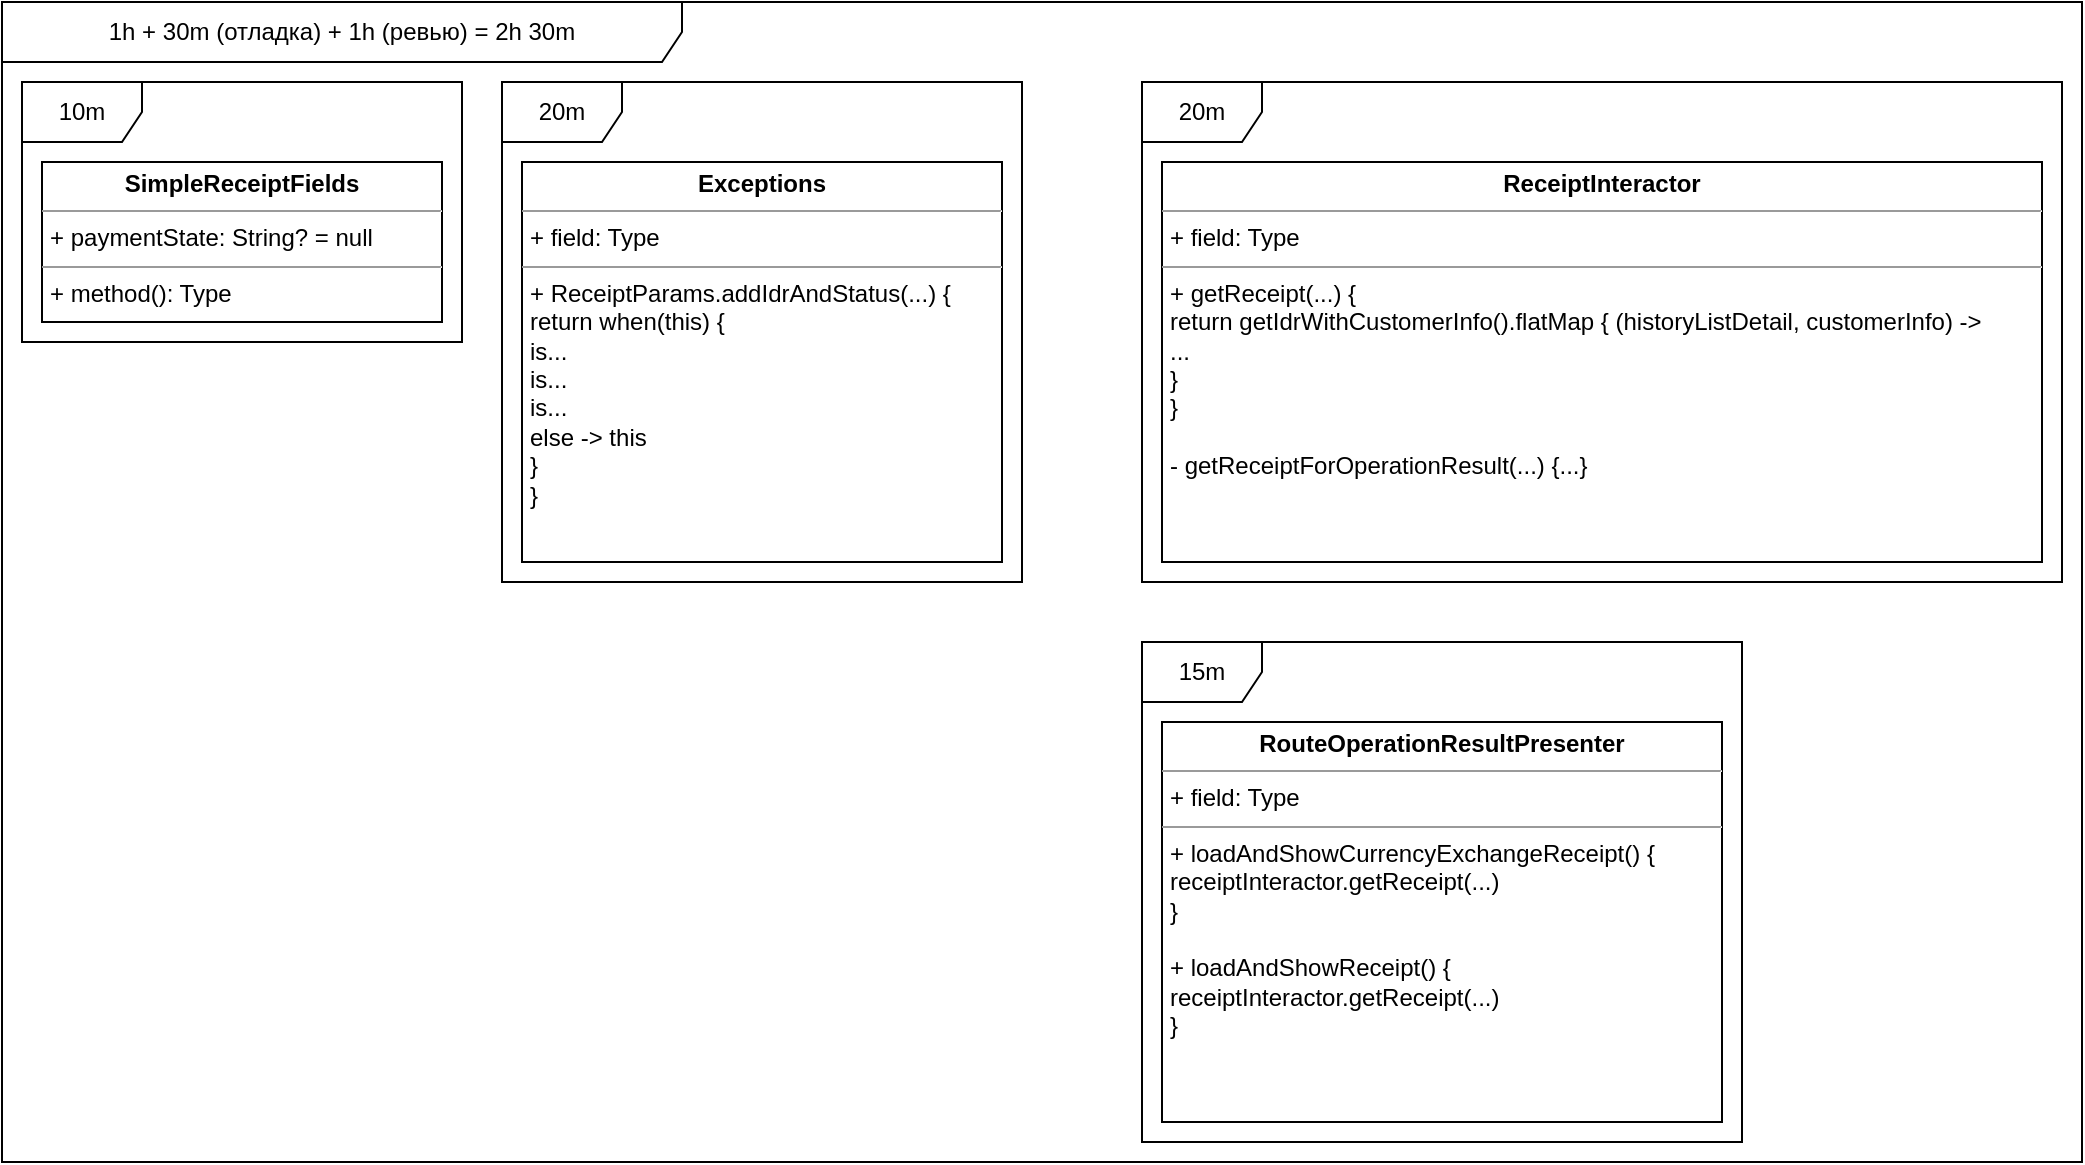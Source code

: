 <mxfile version="20.2.7" type="github">
  <diagram id="CTcXG81UZ0xDDbHZYsb4" name="Страница 1">
    <mxGraphModel dx="757" dy="480" grid="1" gridSize="10" guides="1" tooltips="1" connect="1" arrows="1" fold="1" page="1" pageScale="1" pageWidth="827" pageHeight="1169" math="0" shadow="0">
      <root>
        <mxCell id="0" />
        <mxCell id="1" parent="0" />
        <mxCell id="yHno_Nqe6t_F3FG_xrDg-1" value="&lt;p style=&quot;margin:0px;margin-top:4px;text-align:center;&quot;&gt;&lt;b&gt;SimpleReceiptFields&lt;/b&gt;&lt;/p&gt;&lt;hr size=&quot;1&quot;&gt;&lt;p style=&quot;margin:0px;margin-left:4px;&quot;&gt;+ paymentState: String? = null&lt;br&gt;&lt;/p&gt;&lt;hr size=&quot;1&quot;&gt;&lt;p style=&quot;margin:0px;margin-left:4px;&quot;&gt;+ method(): Type&lt;/p&gt;" style="verticalAlign=top;align=left;overflow=fill;fontSize=12;fontFamily=Helvetica;html=1;" vertex="1" parent="1">
          <mxGeometry x="80" y="80" width="200" height="80" as="geometry" />
        </mxCell>
        <mxCell id="yHno_Nqe6t_F3FG_xrDg-2" value="&lt;p style=&quot;margin:0px;margin-top:4px;text-align:center;&quot;&gt;&lt;b&gt;Exceptions&lt;/b&gt;&lt;/p&gt;&lt;hr size=&quot;1&quot;&gt;&lt;p style=&quot;margin:0px;margin-left:4px;&quot;&gt;+ field: Type&lt;/p&gt;&lt;hr size=&quot;1&quot;&gt;&lt;p style=&quot;margin:0px;margin-left:4px;&quot;&gt;+ ReceiptParams.addIdrAndStatus(...) {&lt;/p&gt;&lt;p style=&quot;margin:0px;margin-left:4px;&quot;&gt;return when(this) {&lt;/p&gt;&lt;p style=&quot;margin:0px;margin-left:4px;&quot;&gt;is...&lt;/p&gt;&lt;p style=&quot;margin:0px;margin-left:4px;&quot;&gt;is...&lt;/p&gt;&lt;p style=&quot;margin:0px;margin-left:4px;&quot;&gt;is...&lt;/p&gt;&lt;p style=&quot;margin:0px;margin-left:4px;&quot;&gt;else -&amp;gt; this&lt;br&gt;&lt;/p&gt;&lt;p style=&quot;margin:0px;margin-left:4px;&quot;&gt;}&lt;br&gt;&lt;/p&gt;&lt;p style=&quot;margin:0px;margin-left:4px;&quot;&gt;}&lt;br&gt;&lt;/p&gt;" style="verticalAlign=top;align=left;overflow=fill;fontSize=12;fontFamily=Helvetica;html=1;" vertex="1" parent="1">
          <mxGeometry x="320" y="80" width="240" height="200" as="geometry" />
        </mxCell>
        <mxCell id="yHno_Nqe6t_F3FG_xrDg-3" value="&lt;p style=&quot;margin:0px;margin-top:4px;text-align:center;&quot;&gt;&lt;b&gt;ReceiptInteractor&lt;/b&gt;&lt;/p&gt;&lt;hr size=&quot;1&quot;&gt;&lt;p style=&quot;margin:0px;margin-left:4px;&quot;&gt;+ field: Type&lt;/p&gt;&lt;hr size=&quot;1&quot;&gt;&lt;p style=&quot;margin:0px;margin-left:4px;&quot;&gt;+ getReceipt(...) {&lt;/p&gt;&lt;p style=&quot;margin:0px;margin-left:4px;&quot;&gt;return getIdrWithCustomerInfo().flatMap { (historyListDetail, customerInfo) -&amp;gt;&lt;/p&gt;&lt;p style=&quot;margin:0px;margin-left:4px;&quot;&gt;...&lt;br&gt;&lt;/p&gt;&lt;p style=&quot;margin:0px;margin-left:4px;&quot;&gt;}&lt;br&gt;&lt;/p&gt;&lt;p style=&quot;margin:0px;margin-left:4px;&quot;&gt;}&lt;/p&gt;&lt;p style=&quot;margin:0px;margin-left:4px;&quot;&gt;&lt;br&gt;&lt;/p&gt;&lt;p style=&quot;margin:0px;margin-left:4px;&quot;&gt;- getReceiptForOperationResult(...) {...}&lt;br&gt;&lt;/p&gt;" style="verticalAlign=top;align=left;overflow=fill;fontSize=12;fontFamily=Helvetica;html=1;" vertex="1" parent="1">
          <mxGeometry x="640" y="80" width="440" height="200" as="geometry" />
        </mxCell>
        <mxCell id="yHno_Nqe6t_F3FG_xrDg-4" value="&lt;p style=&quot;margin:0px;margin-top:4px;text-align:center;&quot;&gt;&lt;b&gt;RouteOperationResultPresenter&lt;/b&gt;&lt;/p&gt;&lt;hr size=&quot;1&quot;&gt;&lt;p style=&quot;margin:0px;margin-left:4px;&quot;&gt;+ field: Type&lt;/p&gt;&lt;hr size=&quot;1&quot;&gt;&lt;p style=&quot;margin:0px;margin-left:4px;&quot;&gt;+ loadAndShowCurrencyExchangeReceipt() {&lt;/p&gt;&lt;p style=&quot;margin:0px;margin-left:4px;&quot;&gt;receiptInteractor.getReceipt(...)&lt;br&gt;&lt;/p&gt;&lt;p style=&quot;margin:0px;margin-left:4px;&quot;&gt;}&lt;/p&gt;&lt;p style=&quot;margin:0px;margin-left:4px;&quot;&gt;&lt;br&gt;&lt;/p&gt;&lt;p style=&quot;margin:0px;margin-left:4px;&quot;&gt;+ loadAndShowReceipt() {&lt;/p&gt;&lt;p style=&quot;margin:0px;margin-left:4px;&quot;&gt;receiptInteractor.getReceipt(...)&lt;/p&gt;&lt;p style=&quot;margin:0px;margin-left:4px;&quot;&gt;}&lt;br&gt;&lt;/p&gt;" style="verticalAlign=top;align=left;overflow=fill;fontSize=12;fontFamily=Helvetica;html=1;" vertex="1" parent="1">
          <mxGeometry x="640" y="360" width="280" height="200" as="geometry" />
        </mxCell>
        <mxCell id="yHno_Nqe6t_F3FG_xrDg-5" value="10m" style="shape=umlFrame;whiteSpace=wrap;html=1;" vertex="1" parent="1">
          <mxGeometry x="70" y="40" width="220" height="130" as="geometry" />
        </mxCell>
        <mxCell id="yHno_Nqe6t_F3FG_xrDg-6" value="20m" style="shape=umlFrame;whiteSpace=wrap;html=1;" vertex="1" parent="1">
          <mxGeometry x="310" y="40" width="260" height="250" as="geometry" />
        </mxCell>
        <mxCell id="yHno_Nqe6t_F3FG_xrDg-7" value="20m" style="shape=umlFrame;whiteSpace=wrap;html=1;" vertex="1" parent="1">
          <mxGeometry x="630" y="40" width="460" height="250" as="geometry" />
        </mxCell>
        <mxCell id="yHno_Nqe6t_F3FG_xrDg-8" value="15m" style="shape=umlFrame;whiteSpace=wrap;html=1;" vertex="1" parent="1">
          <mxGeometry x="630" y="320" width="300" height="250" as="geometry" />
        </mxCell>
        <mxCell id="yHno_Nqe6t_F3FG_xrDg-9" value="1h + 30m (отладка) + 1h (ревью) = 2h 30m" style="shape=umlFrame;whiteSpace=wrap;html=1;width=340;height=30;" vertex="1" parent="1">
          <mxGeometry x="60" width="1040" height="580" as="geometry" />
        </mxCell>
      </root>
    </mxGraphModel>
  </diagram>
</mxfile>
